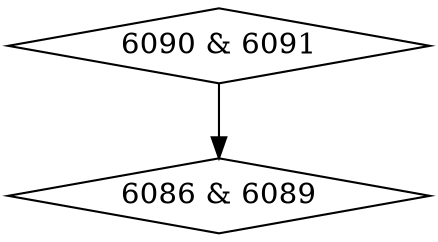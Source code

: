 digraph {
0 [label = "6086 & 6089", shape = diamond];
1 [label = "6090 & 6091", shape = diamond];
1->0;
}
